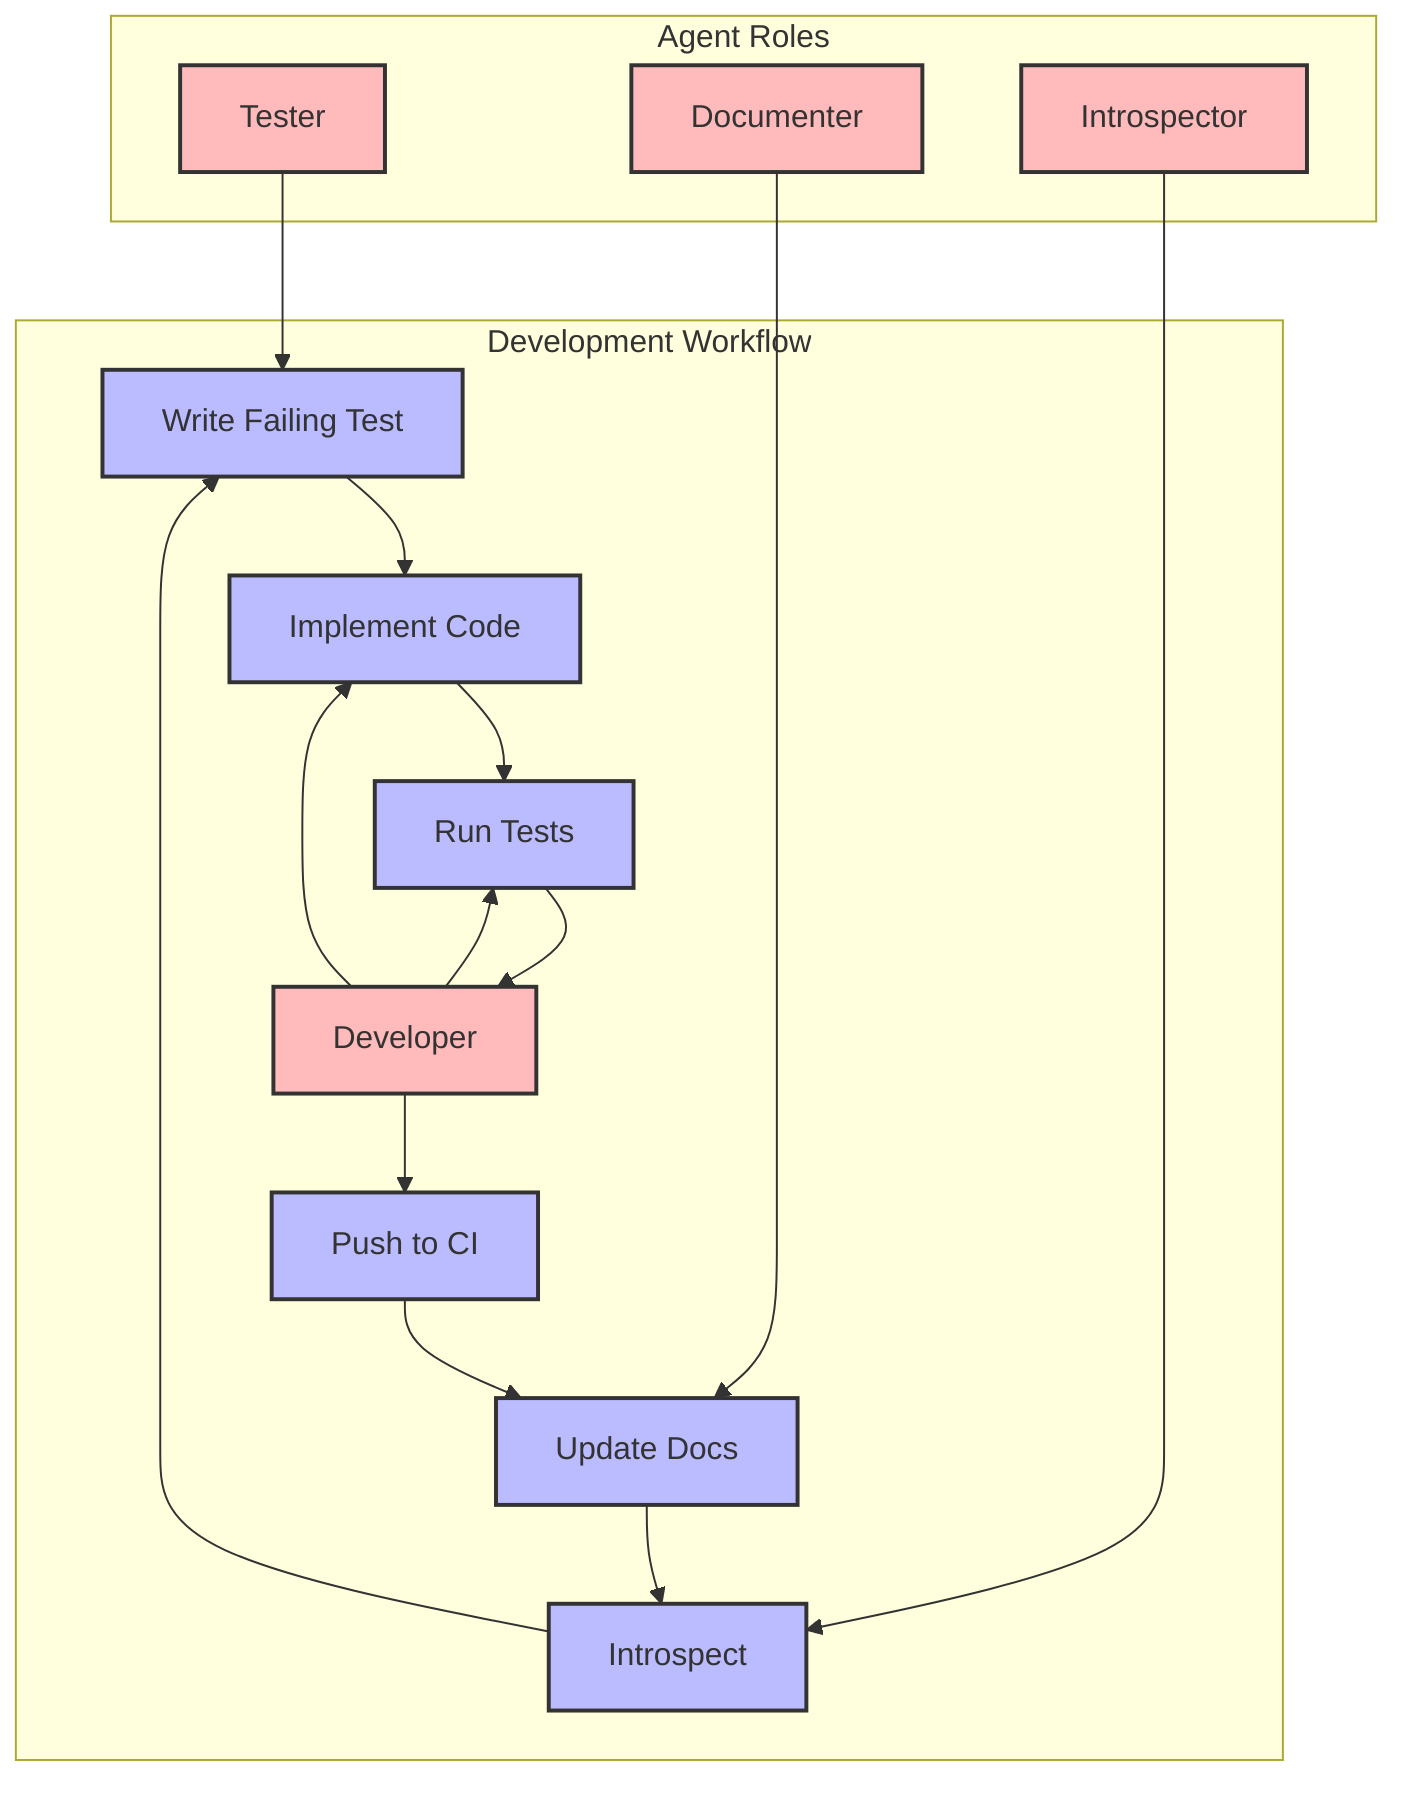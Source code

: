 graph TD
    subgraph Development Workflow
        A[Write Failing Test]
        B[Implement Code]
        C[Run Tests]
        D[Commit Changes]
        E[Push to CI]
        F[Update Docs]
        G[Introspect]
    end

    subgraph Agent Roles
        T[Tester]
        D[Developer]
        DOC[Documenter]
        I[Introspector]
    end

    A --> B
    B --> C
    C --> D
    D --> E
    E --> F
    F --> G
    G --> A

    T --> A
    D --> B
    D --> C
    DOC --> F
    I --> G

    style A fill:#bbf,stroke:#333,stroke-width:2px
    style B fill:#bbf,stroke:#333,stroke-width:2px
    style C fill:#bbf,stroke:#333,stroke-width:2px
    style D fill:#bbf,stroke:#333,stroke-width:2px
    style E fill:#bbf,stroke:#333,stroke-width:2px
    style F fill:#bbf,stroke:#333,stroke-width:2px
    style G fill:#bbf,stroke:#333,stroke-width:2px
    style T fill:#fbb,stroke:#333,stroke-width:2px
    style D fill:#fbb,stroke:#333,stroke-width:2px
    style DOC fill:#fbb,stroke:#333,stroke-width:2px
    style I fill:#fbb,stroke:#333,stroke-width:2px